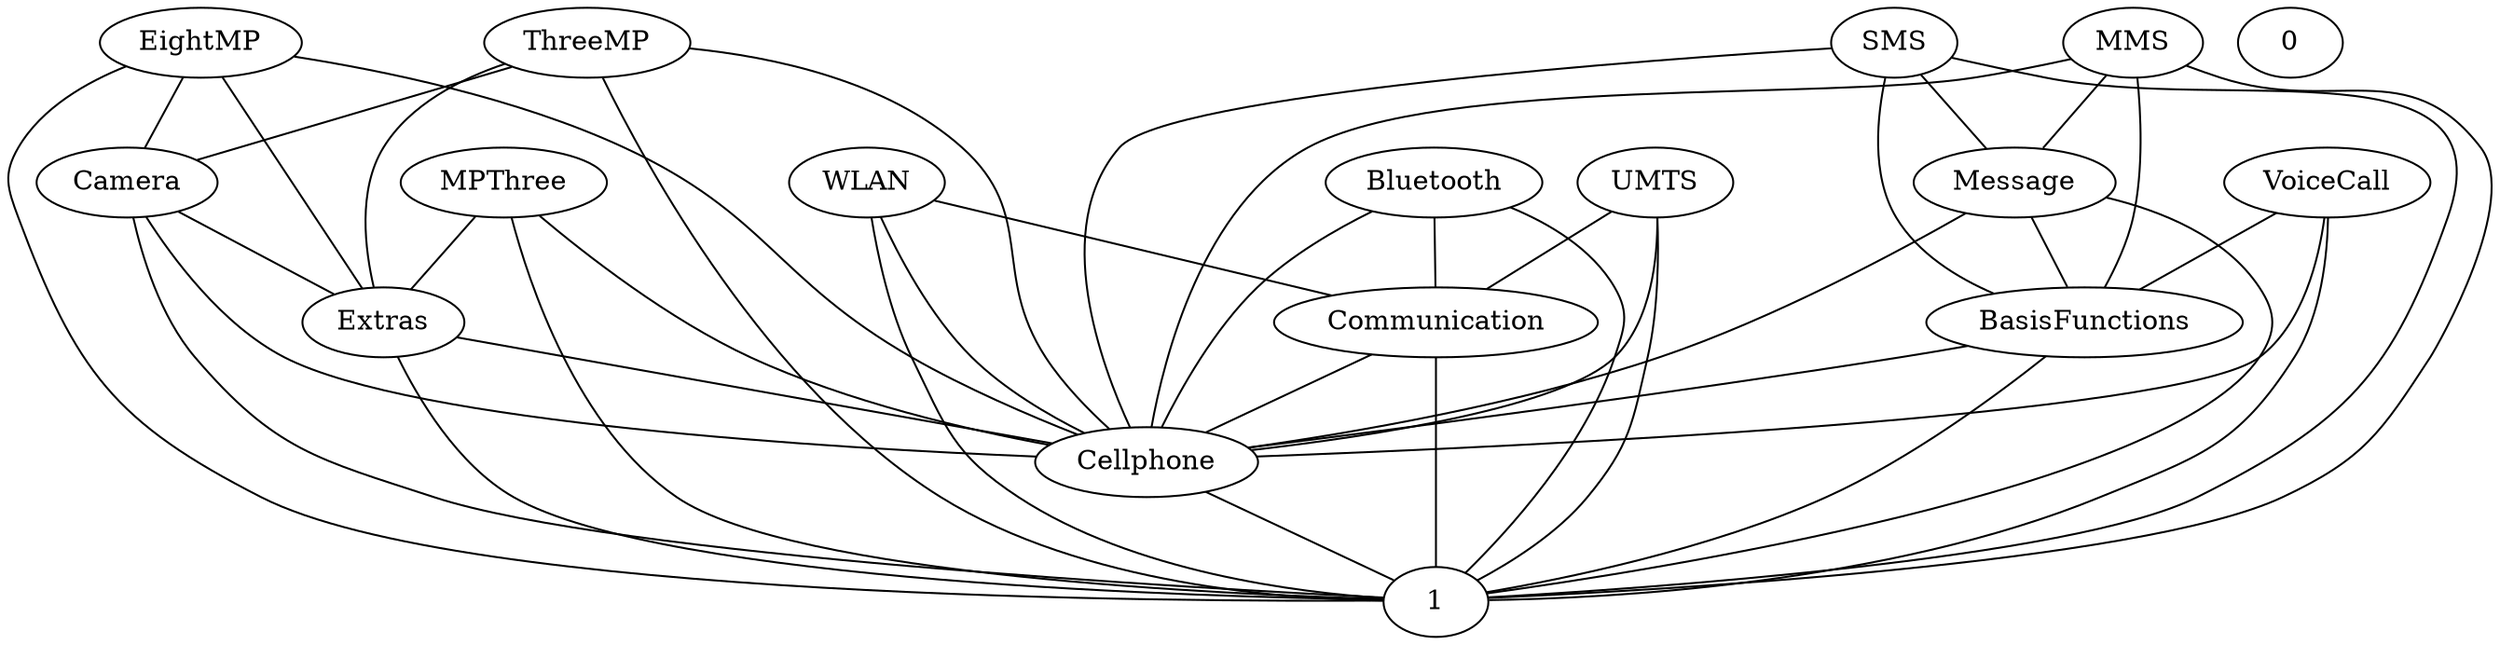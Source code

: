 graph G {
  WLAN;
  Camera;
  Bluetooth;
  BasisFunctions;
  UMTS;
  EightMP;
  MMS;
  Extras;
  MPThree;
  ThreeMP;
  VoiceCall;
  SMS;
  Cellphone;
  0;
  Communication;
  1;
  Message;
  MPThree -- Extras;
  EightMP -- Camera;
  ThreeMP -- Camera;
  VoiceCall -- BasisFunctions;
  Cellphone -- 1;
  WLAN -- Communication;
  Camera -- Extras;
  Communication -- Cellphone;
  SMS -- Message;
  Bluetooth -- Communication;
  Message -- BasisFunctions;
  BasisFunctions -- Cellphone;
  Extras -- Cellphone;
  MMS -- Message;
  UMTS -- Communication;
  WLAN -- Cellphone;
  Camera -- Cellphone;
  Bluetooth -- Cellphone;
  BasisFunctions -- 1;
  UMTS -- Cellphone;
  EightMP -- Extras;
  EightMP -- Cellphone;
  MMS -- BasisFunctions;
  Extras -- 1;
  MPThree -- Cellphone;
  MPThree -- 1;
  ThreeMP -- Extras;
  ThreeMP -- Cellphone;
  VoiceCall -- Cellphone;
  VoiceCall -- 1;
  SMS -- BasisFunctions;
  Communication -- 1;
  Message -- Cellphone;
  Message -- 1;
  WLAN -- 1;
  Camera -- 1;
  Bluetooth -- 1;
  UMTS -- 1;
  EightMP -- 1;
  MMS -- Cellphone;
  MMS -- 1;
  ThreeMP -- 1;
  SMS -- Cellphone;
  SMS -- 1;
}
